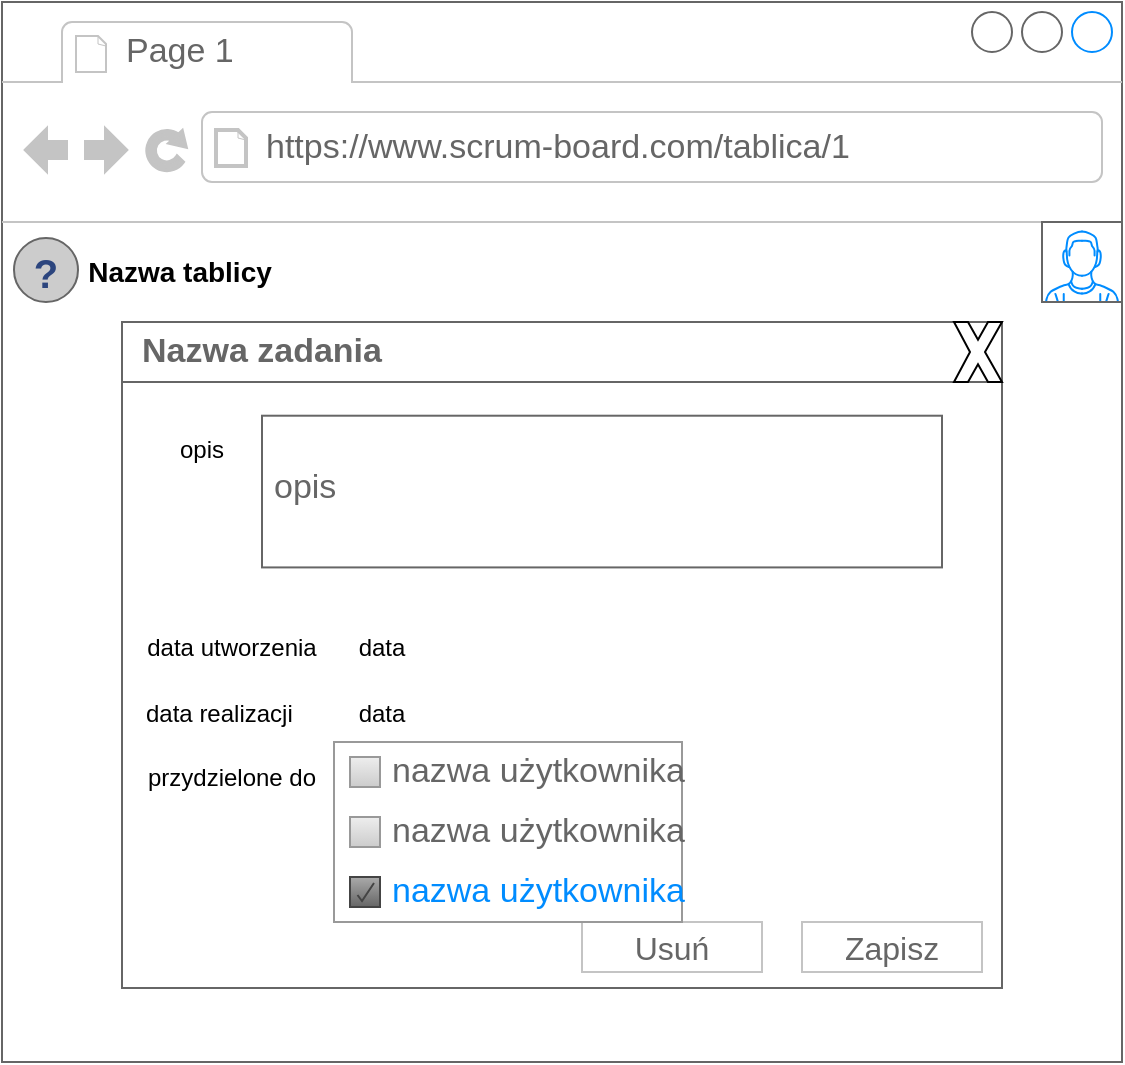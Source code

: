 <mxfile version="24.0.2" type="device" pages="2">
  <diagram name="Strona-1" id="AWiner5oOUAS1Hgjm13_">
    <mxGraphModel dx="1009" dy="550" grid="1" gridSize="10" guides="1" tooltips="1" connect="1" arrows="1" fold="1" page="1" pageScale="1" pageWidth="827" pageHeight="1169" math="0" shadow="0">
      <root>
        <mxCell id="0" />
        <mxCell id="1" parent="0" />
        <mxCell id="_uGei1udF8YWrSWECQ0q-1" value="" style="strokeWidth=1;shadow=0;dashed=0;align=center;html=1;shape=mxgraph.mockup.containers.browserWindow;rSize=0;strokeColor=#666666;strokeColor2=#008cff;strokeColor3=#c4c4c4;mainText=,;recursiveResize=0;" vertex="1" parent="1">
          <mxGeometry x="170" y="80" width="560" height="530" as="geometry" />
        </mxCell>
        <mxCell id="_uGei1udF8YWrSWECQ0q-2" value="Page 1" style="strokeWidth=1;shadow=0;dashed=0;align=center;html=1;shape=mxgraph.mockup.containers.anchor;fontSize=17;fontColor=#666666;align=left;whiteSpace=wrap;" vertex="1" parent="_uGei1udF8YWrSWECQ0q-1">
          <mxGeometry x="60" y="12" width="110" height="26" as="geometry" />
        </mxCell>
        <mxCell id="_uGei1udF8YWrSWECQ0q-3" value="https://www.scrum-board.com/tablica/1" style="strokeWidth=1;shadow=0;dashed=0;align=center;html=1;shape=mxgraph.mockup.containers.anchor;rSize=0;fontSize=17;fontColor=#666666;align=left;" vertex="1" parent="_uGei1udF8YWrSWECQ0q-1">
          <mxGeometry x="130" y="60" width="250" height="26" as="geometry" />
        </mxCell>
        <mxCell id="_uGei1udF8YWrSWECQ0q-4" value="" style="verticalLabelPosition=bottom;shadow=0;dashed=0;align=center;html=1;verticalAlign=top;strokeWidth=1;shape=mxgraph.mockup.containers.userMale;strokeColor=#666666;strokeColor2=#008cff;" vertex="1" parent="_uGei1udF8YWrSWECQ0q-1">
          <mxGeometry x="520" y="110" width="40" height="40" as="geometry" />
        </mxCell>
        <mxCell id="_uGei1udF8YWrSWECQ0q-5" value="" style="strokeWidth=1;shadow=0;dashed=0;align=center;html=1;shape=mxgraph.mockup.forms.anchor;align=right;spacingRight=2;fontColor=#666666;" vertex="1" parent="_uGei1udF8YWrSWECQ0q-1">
          <mxGeometry x="60" y="200" width="50" height="18" as="geometry" />
        </mxCell>
        <mxCell id="_uGei1udF8YWrSWECQ0q-6" value="" style="strokeWidth=1;shadow=0;dashed=0;align=center;html=1;shape=mxgraph.mockup.forms.anchor;align=right;spacingRight=2;fontColor=#666666;" vertex="1" parent="_uGei1udF8YWrSWECQ0q-1">
          <mxGeometry x="60" y="230" width="50" height="18" as="geometry" />
        </mxCell>
        <mxCell id="_uGei1udF8YWrSWECQ0q-7" value="" style="verticalLabelPosition=bottom;shadow=0;dashed=0;align=center;html=1;verticalAlign=top;strokeWidth=1;shape=mxgraph.mockup.misc.help_icon;" vertex="1" parent="_uGei1udF8YWrSWECQ0q-1">
          <mxGeometry x="6" y="118" width="32" height="32" as="geometry" />
        </mxCell>
        <mxCell id="_uGei1udF8YWrSWECQ0q-8" value="&lt;font style=&quot;font-size: 14px;&quot;&gt;&lt;b&gt;Nazwa tablicy&lt;/b&gt;&lt;/font&gt;" style="text;html=1;align=center;verticalAlign=middle;whiteSpace=wrap;rounded=0;" vertex="1" parent="_uGei1udF8YWrSWECQ0q-1">
          <mxGeometry x="38" y="120" width="102" height="30" as="geometry" />
        </mxCell>
        <mxCell id="_uGei1udF8YWrSWECQ0q-9" value="Nazwa sekcji" style="swimlane;whiteSpace=wrap;html=1;" vertex="1" parent="_uGei1udF8YWrSWECQ0q-1">
          <mxGeometry x="207.5" y="180" width="145" height="230" as="geometry">
            <mxRectangle x="215" y="200" width="110" height="30" as="alternateBounds" />
          </mxGeometry>
        </mxCell>
        <mxCell id="_uGei1udF8YWrSWECQ0q-23" value="" style="strokeColor=#999999;verticalLabelPosition=bottom;shadow=0;dashed=0;verticalAlign=top;strokeWidth=2;html=1;shape=mxgraph.mockup.misc.editIcon;" vertex="1" parent="_uGei1udF8YWrSWECQ0q-9">
          <mxGeometry x="115" width="30" height="22" as="geometry" />
        </mxCell>
        <mxCell id="_uGei1udF8YWrSWECQ0q-24" value="" style="endArrow=none;html=1;rounded=0;" edge="1" parent="_uGei1udF8YWrSWECQ0q-9">
          <mxGeometry width="50" height="50" relative="1" as="geometry">
            <mxPoint x="130" y="50" as="sourcePoint" />
            <mxPoint x="130" y="30" as="targetPoint" />
          </mxGeometry>
        </mxCell>
        <mxCell id="_uGei1udF8YWrSWECQ0q-25" value="" style="endArrow=none;html=1;rounded=0;" edge="1" parent="_uGei1udF8YWrSWECQ0q-9">
          <mxGeometry width="50" height="50" relative="1" as="geometry">
            <mxPoint x="140" y="40" as="sourcePoint" />
            <mxPoint x="120" y="40" as="targetPoint" />
          </mxGeometry>
        </mxCell>
        <mxCell id="GWQSPsQ6j5qwBg4k7zmW-1" value="nazwa zadania" style="rounded=0;whiteSpace=wrap;html=1;" vertex="1" parent="_uGei1udF8YWrSWECQ0q-9">
          <mxGeometry x="7.5" y="60" width="130" height="40" as="geometry" />
        </mxCell>
        <mxCell id="GWQSPsQ6j5qwBg4k7zmW-3" value="nazwa zadania" style="rounded=0;whiteSpace=wrap;html=1;" vertex="1" parent="_uGei1udF8YWrSWECQ0q-9">
          <mxGeometry x="7.5" y="111.25" width="130" height="40" as="geometry" />
        </mxCell>
        <mxCell id="GWQSPsQ6j5qwBg4k7zmW-4" value="nazwa zadania" style="rounded=0;whiteSpace=wrap;html=1;" vertex="1" parent="_uGei1udF8YWrSWECQ0q-9">
          <mxGeometry x="7.5" y="160.98" width="130" height="40" as="geometry" />
        </mxCell>
        <mxCell id="GWQSPsQ6j5qwBg4k7zmW-6" value="" style="verticalLabelPosition=bottom;aspect=fixed;html=1;shape=mxgraph.salesforce.social_studio;" vertex="1" parent="_uGei1udF8YWrSWECQ0q-9">
          <mxGeometry x="120" y="133.75" width="17.5" height="17.5" as="geometry" />
        </mxCell>
        <mxCell id="GWQSPsQ6j5qwBg4k7zmW-5" value="" style="verticalLabelPosition=bottom;aspect=fixed;html=1;shape=mxgraph.salesforce.employees;" vertex="1" parent="_uGei1udF8YWrSWECQ0q-9">
          <mxGeometry x="120" y="182.94" width="17.5" height="18.04" as="geometry" />
        </mxCell>
        <mxCell id="_uGei1udF8YWrSWECQ0q-39" value="" style="endArrow=none;html=1;rounded=0;" edge="1" parent="_uGei1udF8YWrSWECQ0q-1">
          <mxGeometry width="50" height="50" relative="1" as="geometry">
            <mxPoint x="380" y="305" as="sourcePoint" />
            <mxPoint x="380" y="285" as="targetPoint" />
          </mxGeometry>
        </mxCell>
        <mxCell id="_uGei1udF8YWrSWECQ0q-40" value="" style="endArrow=none;html=1;rounded=0;" edge="1" parent="_uGei1udF8YWrSWECQ0q-1">
          <mxGeometry width="50" height="50" relative="1" as="geometry">
            <mxPoint x="390" y="295" as="sourcePoint" />
            <mxPoint x="370" y="295" as="targetPoint" />
          </mxGeometry>
        </mxCell>
        <mxCell id="_uGei1udF8YWrSWECQ0q-41" value="&lt;font style=&quot;font-size: 9px;&quot;&gt;dodaj nową sekcję&lt;/font&gt;" style="text;html=1;align=center;verticalAlign=middle;whiteSpace=wrap;rounded=0;strokeWidth=1;" vertex="1" parent="_uGei1udF8YWrSWECQ0q-1">
          <mxGeometry x="353" y="310" width="57" height="30" as="geometry" />
        </mxCell>
        <mxCell id="lajyWbSuIKZ_8OnOo2ko-5" value="" style="strokeWidth=1;shadow=0;dashed=0;align=center;html=1;shape=mxgraph.mockup.containers.rrect;rSize=0;strokeColor=#666666;fontColor=#666666;fontSize=17;verticalAlign=top;whiteSpace=wrap;fillColor=#ffffff;spacingTop=32;" vertex="1" parent="_uGei1udF8YWrSWECQ0q-1">
          <mxGeometry x="60" y="160" width="440" height="333" as="geometry" />
        </mxCell>
        <mxCell id="lajyWbSuIKZ_8OnOo2ko-6" value="&lt;b&gt;Nazwa zadania&lt;/b&gt;" style="strokeWidth=1;shadow=0;dashed=0;align=center;html=1;shape=mxgraph.mockup.containers.rrect;rSize=0;fontSize=17;fontColor=#666666;strokeColor=#666666;align=left;spacingLeft=8;fillColor=none;resizeWidth=1;whiteSpace=wrap;" vertex="1" parent="lajyWbSuIKZ_8OnOo2ko-5">
          <mxGeometry width="440.0" height="30" relative="1" as="geometry" />
        </mxCell>
        <mxCell id="lajyWbSuIKZ_8OnOo2ko-8" value="Usuń" style="strokeWidth=1;shadow=0;dashed=0;align=center;html=1;shape=mxgraph.mockup.containers.rrect;rSize=0;fontSize=16;fontColor=#666666;strokeColor=#c4c4c4;whiteSpace=wrap;fillColor=none;" vertex="1" parent="lajyWbSuIKZ_8OnOo2ko-5">
          <mxGeometry x="0.25" y="1" width="90" height="25" relative="1" as="geometry">
            <mxPoint x="120" y="-33" as="offset" />
          </mxGeometry>
        </mxCell>
        <mxCell id="lajyWbSuIKZ_8OnOo2ko-9" value="Zapisz" style="strokeWidth=1;shadow=0;dashed=0;align=center;html=1;shape=mxgraph.mockup.containers.rrect;rSize=0;fontSize=16;fontColor=#666666;strokeColor=#c4c4c4;whiteSpace=wrap;fillColor=none;" vertex="1" parent="lajyWbSuIKZ_8OnOo2ko-5">
          <mxGeometry x="0.75" y="1" width="90" height="25" relative="1" as="geometry">
            <mxPoint x="10" y="-33" as="offset" />
          </mxGeometry>
        </mxCell>
        <mxCell id="_5Wb4d8HgDjUcqzzB-c5-3" value="" style="verticalLabelPosition=bottom;verticalAlign=top;html=1;shape=mxgraph.basic.x" vertex="1" parent="lajyWbSuIKZ_8OnOo2ko-5">
          <mxGeometry x="416" width="24" height="30" as="geometry" />
        </mxCell>
        <mxCell id="_5Wb4d8HgDjUcqzzB-c5-5" value="opis" style="text;html=1;align=center;verticalAlign=middle;whiteSpace=wrap;rounded=0;" vertex="1" parent="lajyWbSuIKZ_8OnOo2ko-5">
          <mxGeometry x="10" y="46.853" width="60" height="33.466" as="geometry" />
        </mxCell>
        <mxCell id="_5Wb4d8HgDjUcqzzB-c5-6" value="opis" style="strokeWidth=1;shadow=0;dashed=0;align=center;html=1;shape=mxgraph.mockup.text.textBox;fontColor=#666666;align=left;fontSize=17;spacingLeft=4;spacingTop=-3;whiteSpace=wrap;strokeColor=#666666;mainText=" vertex="1" parent="lajyWbSuIKZ_8OnOo2ko-5">
          <mxGeometry x="70" y="46.853" width="340" height="75.857" as="geometry" />
        </mxCell>
        <mxCell id="_5Wb4d8HgDjUcqzzB-c5-7" value="data utworzenia" style="text;html=1;align=center;verticalAlign=middle;whiteSpace=wrap;rounded=0;" vertex="1" parent="lajyWbSuIKZ_8OnOo2ko-5">
          <mxGeometry x="10" y="146.135" width="90" height="33.466" as="geometry" />
        </mxCell>
        <mxCell id="_5Wb4d8HgDjUcqzzB-c5-10" value="data" style="text;html=1;align=center;verticalAlign=middle;whiteSpace=wrap;rounded=0;" vertex="1" parent="lajyWbSuIKZ_8OnOo2ko-5">
          <mxGeometry x="100" y="146.135" width="60" height="33.466" as="geometry" />
        </mxCell>
        <mxCell id="_5Wb4d8HgDjUcqzzB-c5-11" value="data realizacji" style="text;html=1;align=left;verticalAlign=middle;whiteSpace=wrap;rounded=0;" vertex="1" parent="lajyWbSuIKZ_8OnOo2ko-5">
          <mxGeometry x="10" y="179.602" width="95" height="33.466" as="geometry" />
        </mxCell>
        <mxCell id="_5Wb4d8HgDjUcqzzB-c5-12" value="data" style="text;html=1;align=center;verticalAlign=middle;whiteSpace=wrap;rounded=0;" vertex="1" parent="lajyWbSuIKZ_8OnOo2ko-5">
          <mxGeometry x="100" y="179.602" width="60" height="33.466" as="geometry" />
        </mxCell>
        <mxCell id="_5Wb4d8HgDjUcqzzB-c5-13" value="przydzielone do" style="text;html=1;align=center;verticalAlign=middle;whiteSpace=wrap;rounded=0;" vertex="1" parent="lajyWbSuIKZ_8OnOo2ko-5">
          <mxGeometry x="10" y="213.07" width="90" height="30" as="geometry" />
        </mxCell>
        <mxCell id="_5Wb4d8HgDjUcqzzB-c5-14" value="" style="strokeWidth=1;shadow=0;dashed=0;align=center;html=1;shape=mxgraph.mockup.forms.rrect;rSize=0;strokeColor=#999999;fillColor=#ffffff;recursiveResize=0;" vertex="1" parent="lajyWbSuIKZ_8OnOo2ko-5">
          <mxGeometry x="106" y="210" width="174" height="90" as="geometry" />
        </mxCell>
        <mxCell id="_5Wb4d8HgDjUcqzzB-c5-15" value="nazwa użytkownika" style="strokeWidth=1;shadow=0;dashed=0;align=center;html=1;shape=mxgraph.mockup.forms.rrect;rSize=0;fillColor=#eeeeee;strokeColor=#999999;gradientColor=#cccccc;align=left;spacingLeft=4;fontSize=17;fontColor=#666666;labelPosition=right;" vertex="1" parent="_5Wb4d8HgDjUcqzzB-c5-14">
          <mxGeometry x="8" y="7.5" width="15" height="15" as="geometry" />
        </mxCell>
        <mxCell id="_5Wb4d8HgDjUcqzzB-c5-16" value="nazwa użytkownika" style="strokeWidth=1;shadow=0;dashed=0;align=center;html=1;shape=mxgraph.mockup.forms.rrect;rSize=0;fillColor=#eeeeee;strokeColor=#999999;gradientColor=#cccccc;align=left;spacingLeft=4;fontSize=17;fontColor=#666666;labelPosition=right;" vertex="1" parent="_5Wb4d8HgDjUcqzzB-c5-14">
          <mxGeometry x="8" y="37.5" width="15" height="15" as="geometry" />
        </mxCell>
        <mxCell id="_5Wb4d8HgDjUcqzzB-c5-17" value="nazwa użytkownika" style="strokeWidth=1;shadow=0;dashed=0;align=center;html=1;shape=mxgraph.mockup.forms.checkbox;rSize=0;resizable=0;fillColor=#aaaaaa;strokeColor=#444444;gradientColor=#666666;align=left;spacingLeft=4;fontSize=17;fontColor=#008cff;labelPosition=right;" vertex="1" parent="_5Wb4d8HgDjUcqzzB-c5-14">
          <mxGeometry x="8" y="67.5" width="15" height="15" as="geometry" />
        </mxCell>
      </root>
    </mxGraphModel>
  </diagram>
  <diagram id="fLcif_8BohK0dgldnZe7" name="Strona-2">
    <mxGraphModel dx="1009" dy="550" grid="1" gridSize="10" guides="1" tooltips="1" connect="1" arrows="1" fold="1" page="1" pageScale="1" pageWidth="827" pageHeight="1169" math="0" shadow="0">
      <root>
        <mxCell id="0" />
        <mxCell id="1" parent="0" />
        <mxCell id="6Ro5PVa6fDe5Ohe-M9_j-1" value="" style="strokeWidth=1;shadow=0;dashed=0;align=center;html=1;shape=mxgraph.mockup.containers.browserWindow;rSize=0;strokeColor=#666666;strokeColor2=#008cff;strokeColor3=#c4c4c4;mainText=,;recursiveResize=0;" vertex="1" parent="1">
          <mxGeometry x="134" y="30" width="560" height="485" as="geometry" />
        </mxCell>
        <mxCell id="6Ro5PVa6fDe5Ohe-M9_j-2" value="Page 1" style="strokeWidth=1;shadow=0;dashed=0;align=center;html=1;shape=mxgraph.mockup.containers.anchor;fontSize=17;fontColor=#666666;align=left;whiteSpace=wrap;" vertex="1" parent="6Ro5PVa6fDe5Ohe-M9_j-1">
          <mxGeometry x="60" y="12" width="110" height="26" as="geometry" />
        </mxCell>
        <mxCell id="6Ro5PVa6fDe5Ohe-M9_j-3" value="https://www.scrum-board.com/tablica/1" style="strokeWidth=1;shadow=0;dashed=0;align=center;html=1;shape=mxgraph.mockup.containers.anchor;rSize=0;fontSize=17;fontColor=#666666;align=left;" vertex="1" parent="6Ro5PVa6fDe5Ohe-M9_j-1">
          <mxGeometry x="130" y="60" width="250" height="26" as="geometry" />
        </mxCell>
        <mxCell id="6Ro5PVa6fDe5Ohe-M9_j-4" value="" style="verticalLabelPosition=bottom;shadow=0;dashed=0;align=center;html=1;verticalAlign=top;strokeWidth=1;shape=mxgraph.mockup.containers.userMale;strokeColor=#666666;strokeColor2=#008cff;" vertex="1" parent="6Ro5PVa6fDe5Ohe-M9_j-1">
          <mxGeometry x="520" y="110" width="40" height="40" as="geometry" />
        </mxCell>
        <mxCell id="6Ro5PVa6fDe5Ohe-M9_j-5" value="" style="strokeWidth=1;shadow=0;dashed=0;align=center;html=1;shape=mxgraph.mockup.forms.anchor;align=right;spacingRight=2;fontColor=#666666;" vertex="1" parent="6Ro5PVa6fDe5Ohe-M9_j-1">
          <mxGeometry x="60" y="200" width="50" height="18" as="geometry" />
        </mxCell>
        <mxCell id="6Ro5PVa6fDe5Ohe-M9_j-6" value="" style="strokeWidth=1;shadow=0;dashed=0;align=center;html=1;shape=mxgraph.mockup.forms.anchor;align=right;spacingRight=2;fontColor=#666666;" vertex="1" parent="6Ro5PVa6fDe5Ohe-M9_j-1">
          <mxGeometry x="60" y="230" width="50" height="18" as="geometry" />
        </mxCell>
        <mxCell id="6Ro5PVa6fDe5Ohe-M9_j-7" value="" style="verticalLabelPosition=bottom;shadow=0;dashed=0;align=center;html=1;verticalAlign=top;strokeWidth=1;shape=mxgraph.mockup.misc.help_icon;" vertex="1" parent="6Ro5PVa6fDe5Ohe-M9_j-1">
          <mxGeometry x="6" y="118" width="32" height="32" as="geometry" />
        </mxCell>
        <mxCell id="6Ro5PVa6fDe5Ohe-M9_j-8" value="&lt;font style=&quot;font-size: 14px;&quot;&gt;&lt;b&gt;Nazwa tablicy&lt;/b&gt;&lt;/font&gt;" style="text;html=1;align=center;verticalAlign=middle;whiteSpace=wrap;rounded=0;" vertex="1" parent="6Ro5PVa6fDe5Ohe-M9_j-1">
          <mxGeometry x="38" y="120" width="102" height="30" as="geometry" />
        </mxCell>
        <mxCell id="6Ro5PVa6fDe5Ohe-M9_j-12" value="" style="strokeWidth=1;shadow=0;dashed=0;align=center;html=1;shape=mxgraph.mockup.containers.rrect;rSize=0;strokeColor=#666666;fontColor=#666666;fontSize=17;verticalAlign=top;whiteSpace=wrap;fillColor=#ffffff;spacingTop=32;" vertex="1" parent="6Ro5PVa6fDe5Ohe-M9_j-1">
          <mxGeometry x="155" y="173" width="250" height="140" as="geometry" />
        </mxCell>
        <mxCell id="6Ro5PVa6fDe5Ohe-M9_j-13" value="Tworzenie sekcji" style="strokeWidth=1;shadow=0;dashed=0;align=center;html=1;shape=mxgraph.mockup.containers.rrect;rSize=0;fontSize=17;fontColor=#666666;strokeColor=#666666;align=left;spacingLeft=8;fillColor=none;resizeWidth=1;whiteSpace=wrap;" vertex="1" parent="6Ro5PVa6fDe5Ohe-M9_j-12">
          <mxGeometry width="250" height="30" relative="1" as="geometry" />
        </mxCell>
        <mxCell id="6Ro5PVa6fDe5Ohe-M9_j-16" value="utwórz" style="strokeWidth=1;shadow=0;dashed=0;align=center;html=1;shape=mxgraph.mockup.containers.rrect;rSize=0;fontSize=16;fontColor=#666666;strokeColor=#c4c4c4;whiteSpace=wrap;fillColor=none;" vertex="1" parent="6Ro5PVa6fDe5Ohe-M9_j-12">
          <mxGeometry x="0.75" y="1" width="90" height="25" relative="1" as="geometry">
            <mxPoint x="-45" y="-33" as="offset" />
          </mxGeometry>
        </mxCell>
        <mxCell id="6Ro5PVa6fDe5Ohe-M9_j-17" value="Nazwa" style="text;html=1;align=center;verticalAlign=middle;whiteSpace=wrap;rounded=0;" vertex="1" parent="6Ro5PVa6fDe5Ohe-M9_j-12">
          <mxGeometry x="5" y="55" width="60" height="30" as="geometry" />
        </mxCell>
        <mxCell id="6Ro5PVa6fDe5Ohe-M9_j-18" value="przykładowa nazwa" style="strokeWidth=1;shadow=0;dashed=0;align=center;html=1;shape=mxgraph.mockup.forms.pwField;strokeColor=#999999;mainText=;align=left;fontColor=#666666;fontSize=17;spacingLeft=3;" vertex="1" parent="6Ro5PVa6fDe5Ohe-M9_j-12">
          <mxGeometry x="65" y="55" width="175" height="30" as="geometry" />
        </mxCell>
        <mxCell id="6Ro5PVa6fDe5Ohe-M9_j-20" value="" style="verticalLabelPosition=bottom;verticalAlign=top;html=1;shape=mxgraph.basic.x" vertex="1" parent="6Ro5PVa6fDe5Ohe-M9_j-12">
          <mxGeometry x="226" width="24" height="20" as="geometry" />
        </mxCell>
        <mxCell id="VHgBOdcvr8KjCzx9gJPn-1" value="" style="strokeWidth=1;shadow=0;dashed=0;align=center;html=1;shape=mxgraph.mockup.containers.browserWindow;rSize=0;strokeColor=#666666;strokeColor2=#008cff;strokeColor3=#c4c4c4;mainText=,;recursiveResize=0;" vertex="1" parent="1">
          <mxGeometry x="134" y="540" width="560" height="485" as="geometry" />
        </mxCell>
        <mxCell id="VHgBOdcvr8KjCzx9gJPn-2" value="Page 1" style="strokeWidth=1;shadow=0;dashed=0;align=center;html=1;shape=mxgraph.mockup.containers.anchor;fontSize=17;fontColor=#666666;align=left;whiteSpace=wrap;" vertex="1" parent="VHgBOdcvr8KjCzx9gJPn-1">
          <mxGeometry x="60" y="12" width="110" height="26" as="geometry" />
        </mxCell>
        <mxCell id="VHgBOdcvr8KjCzx9gJPn-3" value="https://www.scrum-board.com/tablica/1" style="strokeWidth=1;shadow=0;dashed=0;align=center;html=1;shape=mxgraph.mockup.containers.anchor;rSize=0;fontSize=17;fontColor=#666666;align=left;" vertex="1" parent="VHgBOdcvr8KjCzx9gJPn-1">
          <mxGeometry x="130" y="60" width="250" height="26" as="geometry" />
        </mxCell>
        <mxCell id="VHgBOdcvr8KjCzx9gJPn-4" value="" style="verticalLabelPosition=bottom;shadow=0;dashed=0;align=center;html=1;verticalAlign=top;strokeWidth=1;shape=mxgraph.mockup.containers.userMale;strokeColor=#666666;strokeColor2=#008cff;" vertex="1" parent="VHgBOdcvr8KjCzx9gJPn-1">
          <mxGeometry x="520" y="110" width="40" height="40" as="geometry" />
        </mxCell>
        <mxCell id="VHgBOdcvr8KjCzx9gJPn-5" value="" style="strokeWidth=1;shadow=0;dashed=0;align=center;html=1;shape=mxgraph.mockup.forms.anchor;align=right;spacingRight=2;fontColor=#666666;" vertex="1" parent="VHgBOdcvr8KjCzx9gJPn-1">
          <mxGeometry x="60" y="200" width="50" height="18" as="geometry" />
        </mxCell>
        <mxCell id="VHgBOdcvr8KjCzx9gJPn-6" value="" style="strokeWidth=1;shadow=0;dashed=0;align=center;html=1;shape=mxgraph.mockup.forms.anchor;align=right;spacingRight=2;fontColor=#666666;" vertex="1" parent="VHgBOdcvr8KjCzx9gJPn-1">
          <mxGeometry x="60" y="230" width="50" height="18" as="geometry" />
        </mxCell>
        <mxCell id="VHgBOdcvr8KjCzx9gJPn-7" value="" style="verticalLabelPosition=bottom;shadow=0;dashed=0;align=center;html=1;verticalAlign=top;strokeWidth=1;shape=mxgraph.mockup.misc.help_icon;" vertex="1" parent="VHgBOdcvr8KjCzx9gJPn-1">
          <mxGeometry x="6" y="118" width="32" height="32" as="geometry" />
        </mxCell>
        <mxCell id="VHgBOdcvr8KjCzx9gJPn-8" value="&lt;font style=&quot;font-size: 14px;&quot;&gt;&lt;b&gt;Nazwa tablicy&lt;/b&gt;&lt;/font&gt;" style="text;html=1;align=center;verticalAlign=middle;whiteSpace=wrap;rounded=0;" vertex="1" parent="VHgBOdcvr8KjCzx9gJPn-1">
          <mxGeometry x="38" y="120" width="102" height="30" as="geometry" />
        </mxCell>
        <mxCell id="VHgBOdcvr8KjCzx9gJPn-9" value="Nazwa sekcji" style="swimlane;whiteSpace=wrap;html=1;" vertex="1" parent="VHgBOdcvr8KjCzx9gJPn-1">
          <mxGeometry x="215" y="200" width="130" height="200" as="geometry" />
        </mxCell>
        <mxCell id="12Rim2TNoNShVMnvjZ4n-1" value="" style="strokeWidth=1;shadow=0;dashed=0;align=center;html=1;shape=mxgraph.mockup.containers.browserWindow;rSize=0;strokeColor=#666666;strokeColor2=#008cff;strokeColor3=#c4c4c4;mainText=,;recursiveResize=0;" vertex="1" parent="1">
          <mxGeometry x="134" y="1050" width="560" height="485" as="geometry" />
        </mxCell>
        <mxCell id="12Rim2TNoNShVMnvjZ4n-2" value="Page 1" style="strokeWidth=1;shadow=0;dashed=0;align=center;html=1;shape=mxgraph.mockup.containers.anchor;fontSize=17;fontColor=#666666;align=left;whiteSpace=wrap;" vertex="1" parent="12Rim2TNoNShVMnvjZ4n-1">
          <mxGeometry x="60" y="12" width="110" height="26" as="geometry" />
        </mxCell>
        <mxCell id="12Rim2TNoNShVMnvjZ4n-3" value="https://www.scrum-board.com/tablica/1" style="strokeWidth=1;shadow=0;dashed=0;align=center;html=1;shape=mxgraph.mockup.containers.anchor;rSize=0;fontSize=17;fontColor=#666666;align=left;" vertex="1" parent="12Rim2TNoNShVMnvjZ4n-1">
          <mxGeometry x="130" y="60" width="250" height="26" as="geometry" />
        </mxCell>
        <mxCell id="12Rim2TNoNShVMnvjZ4n-4" value="" style="verticalLabelPosition=bottom;shadow=0;dashed=0;align=center;html=1;verticalAlign=top;strokeWidth=1;shape=mxgraph.mockup.containers.userMale;strokeColor=#666666;strokeColor2=#008cff;" vertex="1" parent="12Rim2TNoNShVMnvjZ4n-1">
          <mxGeometry x="520" y="110" width="40" height="40" as="geometry" />
        </mxCell>
        <mxCell id="12Rim2TNoNShVMnvjZ4n-5" value="" style="strokeWidth=1;shadow=0;dashed=0;align=center;html=1;shape=mxgraph.mockup.forms.anchor;align=right;spacingRight=2;fontColor=#666666;" vertex="1" parent="12Rim2TNoNShVMnvjZ4n-1">
          <mxGeometry x="60" y="200" width="50" height="18" as="geometry" />
        </mxCell>
        <mxCell id="12Rim2TNoNShVMnvjZ4n-6" value="" style="strokeWidth=1;shadow=0;dashed=0;align=center;html=1;shape=mxgraph.mockup.forms.anchor;align=right;spacingRight=2;fontColor=#666666;" vertex="1" parent="12Rim2TNoNShVMnvjZ4n-1">
          <mxGeometry x="60" y="230" width="50" height="18" as="geometry" />
        </mxCell>
        <mxCell id="12Rim2TNoNShVMnvjZ4n-7" value="" style="verticalLabelPosition=bottom;shadow=0;dashed=0;align=center;html=1;verticalAlign=top;strokeWidth=1;shape=mxgraph.mockup.misc.help_icon;" vertex="1" parent="12Rim2TNoNShVMnvjZ4n-1">
          <mxGeometry x="6" y="118" width="32" height="32" as="geometry" />
        </mxCell>
        <mxCell id="12Rim2TNoNShVMnvjZ4n-8" value="&lt;font style=&quot;font-size: 14px;&quot;&gt;&lt;b&gt;Nazwa tablicy&lt;/b&gt;&lt;/font&gt;" style="text;html=1;align=center;verticalAlign=middle;whiteSpace=wrap;rounded=0;" vertex="1" parent="12Rim2TNoNShVMnvjZ4n-1">
          <mxGeometry x="38" y="120" width="102" height="30" as="geometry" />
        </mxCell>
        <mxCell id="12Rim2TNoNShVMnvjZ4n-9" value="Nazwa sekcji" style="swimlane;whiteSpace=wrap;html=1;" vertex="1" parent="12Rim2TNoNShVMnvjZ4n-1">
          <mxGeometry x="207.5" y="180" width="145" height="230" as="geometry">
            <mxRectangle x="215" y="200" width="110" height="30" as="alternateBounds" />
          </mxGeometry>
        </mxCell>
        <mxCell id="12Rim2TNoNShVMnvjZ4n-10" value="" style="strokeColor=#999999;verticalLabelPosition=bottom;shadow=0;dashed=0;verticalAlign=top;strokeWidth=2;html=1;shape=mxgraph.mockup.misc.editIcon;" vertex="1" parent="12Rim2TNoNShVMnvjZ4n-9">
          <mxGeometry x="115" width="30" height="22" as="geometry" />
        </mxCell>
        <mxCell id="12Rim2TNoNShVMnvjZ4n-11" value="" style="endArrow=none;html=1;rounded=0;" edge="1" parent="12Rim2TNoNShVMnvjZ4n-9">
          <mxGeometry width="50" height="50" relative="1" as="geometry">
            <mxPoint x="130" y="50" as="sourcePoint" />
            <mxPoint x="130" y="30" as="targetPoint" />
          </mxGeometry>
        </mxCell>
        <mxCell id="12Rim2TNoNShVMnvjZ4n-12" value="" style="endArrow=none;html=1;rounded=0;" edge="1" parent="12Rim2TNoNShVMnvjZ4n-9">
          <mxGeometry width="50" height="50" relative="1" as="geometry">
            <mxPoint x="140" y="40" as="sourcePoint" />
            <mxPoint x="120" y="40" as="targetPoint" />
          </mxGeometry>
        </mxCell>
        <mxCell id="12Rim2TNoNShVMnvjZ4n-13" value="" style="endArrow=none;html=1;rounded=0;" edge="1" parent="12Rim2TNoNShVMnvjZ4n-1">
          <mxGeometry width="50" height="50" relative="1" as="geometry">
            <mxPoint x="380" y="305" as="sourcePoint" />
            <mxPoint x="380" y="285" as="targetPoint" />
          </mxGeometry>
        </mxCell>
        <mxCell id="12Rim2TNoNShVMnvjZ4n-14" value="" style="endArrow=none;html=1;rounded=0;" edge="1" parent="12Rim2TNoNShVMnvjZ4n-1">
          <mxGeometry width="50" height="50" relative="1" as="geometry">
            <mxPoint x="390" y="295" as="sourcePoint" />
            <mxPoint x="370" y="295" as="targetPoint" />
          </mxGeometry>
        </mxCell>
        <mxCell id="12Rim2TNoNShVMnvjZ4n-15" value="&lt;font style=&quot;font-size: 9px;&quot;&gt;dodaj nową sekcję&lt;/font&gt;" style="text;html=1;align=center;verticalAlign=middle;whiteSpace=wrap;rounded=0;strokeWidth=1;" vertex="1" parent="12Rim2TNoNShVMnvjZ4n-1">
          <mxGeometry x="353" y="310" width="57" height="30" as="geometry" />
        </mxCell>
        <mxCell id="0KPcROpQQyLLNyKI4xY6-1" value="" style="strokeWidth=1;shadow=0;dashed=0;align=center;html=1;shape=mxgraph.mockup.containers.browserWindow;rSize=0;strokeColor=#666666;strokeColor2=#008cff;strokeColor3=#c4c4c4;mainText=,;recursiveResize=0;" vertex="1" parent="1">
          <mxGeometry x="134" y="1560" width="560" height="530" as="geometry" />
        </mxCell>
        <mxCell id="0KPcROpQQyLLNyKI4xY6-2" value="Page 1" style="strokeWidth=1;shadow=0;dashed=0;align=center;html=1;shape=mxgraph.mockup.containers.anchor;fontSize=17;fontColor=#666666;align=left;whiteSpace=wrap;" vertex="1" parent="0KPcROpQQyLLNyKI4xY6-1">
          <mxGeometry x="60" y="12" width="110" height="26" as="geometry" />
        </mxCell>
        <mxCell id="0KPcROpQQyLLNyKI4xY6-3" value="https://www.scrum-board.com/tablica/1" style="strokeWidth=1;shadow=0;dashed=0;align=center;html=1;shape=mxgraph.mockup.containers.anchor;rSize=0;fontSize=17;fontColor=#666666;align=left;" vertex="1" parent="0KPcROpQQyLLNyKI4xY6-1">
          <mxGeometry x="130" y="60" width="250" height="26" as="geometry" />
        </mxCell>
        <mxCell id="0KPcROpQQyLLNyKI4xY6-4" value="" style="verticalLabelPosition=bottom;shadow=0;dashed=0;align=center;html=1;verticalAlign=top;strokeWidth=1;shape=mxgraph.mockup.containers.userMale;strokeColor=#666666;strokeColor2=#008cff;" vertex="1" parent="0KPcROpQQyLLNyKI4xY6-1">
          <mxGeometry x="520" y="110" width="40" height="40" as="geometry" />
        </mxCell>
        <mxCell id="0KPcROpQQyLLNyKI4xY6-5" value="" style="strokeWidth=1;shadow=0;dashed=0;align=center;html=1;shape=mxgraph.mockup.forms.anchor;align=right;spacingRight=2;fontColor=#666666;" vertex="1" parent="0KPcROpQQyLLNyKI4xY6-1">
          <mxGeometry x="60" y="200" width="50" height="18" as="geometry" />
        </mxCell>
        <mxCell id="0KPcROpQQyLLNyKI4xY6-6" value="" style="strokeWidth=1;shadow=0;dashed=0;align=center;html=1;shape=mxgraph.mockup.forms.anchor;align=right;spacingRight=2;fontColor=#666666;" vertex="1" parent="0KPcROpQQyLLNyKI4xY6-1">
          <mxGeometry x="60" y="230" width="50" height="18" as="geometry" />
        </mxCell>
        <mxCell id="0KPcROpQQyLLNyKI4xY6-7" value="" style="verticalLabelPosition=bottom;shadow=0;dashed=0;align=center;html=1;verticalAlign=top;strokeWidth=1;shape=mxgraph.mockup.misc.help_icon;" vertex="1" parent="0KPcROpQQyLLNyKI4xY6-1">
          <mxGeometry x="6" y="118" width="32" height="32" as="geometry" />
        </mxCell>
        <mxCell id="0KPcROpQQyLLNyKI4xY6-8" value="&lt;font style=&quot;font-size: 14px;&quot;&gt;&lt;b&gt;Nazwa tablicy&lt;/b&gt;&lt;/font&gt;" style="text;html=1;align=center;verticalAlign=middle;whiteSpace=wrap;rounded=0;" vertex="1" parent="0KPcROpQQyLLNyKI4xY6-1">
          <mxGeometry x="38" y="120" width="102" height="30" as="geometry" />
        </mxCell>
        <mxCell id="0KPcROpQQyLLNyKI4xY6-9" value="Nazwa sekcji" style="swimlane;whiteSpace=wrap;html=1;" vertex="1" parent="0KPcROpQQyLLNyKI4xY6-1">
          <mxGeometry x="207.5" y="180" width="145" height="230" as="geometry">
            <mxRectangle x="215" y="200" width="110" height="30" as="alternateBounds" />
          </mxGeometry>
        </mxCell>
        <mxCell id="0KPcROpQQyLLNyKI4xY6-10" value="" style="strokeColor=#999999;verticalLabelPosition=bottom;shadow=0;dashed=0;verticalAlign=top;strokeWidth=2;html=1;shape=mxgraph.mockup.misc.editIcon;" vertex="1" parent="0KPcROpQQyLLNyKI4xY6-9">
          <mxGeometry x="115" width="30" height="22" as="geometry" />
        </mxCell>
        <mxCell id="0KPcROpQQyLLNyKI4xY6-11" value="" style="endArrow=none;html=1;rounded=0;" edge="1" parent="0KPcROpQQyLLNyKI4xY6-9">
          <mxGeometry width="50" height="50" relative="1" as="geometry">
            <mxPoint x="130" y="50" as="sourcePoint" />
            <mxPoint x="130" y="30" as="targetPoint" />
          </mxGeometry>
        </mxCell>
        <mxCell id="0KPcROpQQyLLNyKI4xY6-12" value="" style="endArrow=none;html=1;rounded=0;" edge="1" parent="0KPcROpQQyLLNyKI4xY6-9">
          <mxGeometry width="50" height="50" relative="1" as="geometry">
            <mxPoint x="140" y="40" as="sourcePoint" />
            <mxPoint x="120" y="40" as="targetPoint" />
          </mxGeometry>
        </mxCell>
        <mxCell id="0KPcROpQQyLLNyKI4xY6-13" value="" style="endArrow=none;html=1;rounded=0;" edge="1" parent="0KPcROpQQyLLNyKI4xY6-1">
          <mxGeometry width="50" height="50" relative="1" as="geometry">
            <mxPoint x="380" y="305" as="sourcePoint" />
            <mxPoint x="380" y="285" as="targetPoint" />
          </mxGeometry>
        </mxCell>
        <mxCell id="0KPcROpQQyLLNyKI4xY6-14" value="" style="endArrow=none;html=1;rounded=0;" edge="1" parent="0KPcROpQQyLLNyKI4xY6-1">
          <mxGeometry width="50" height="50" relative="1" as="geometry">
            <mxPoint x="390" y="295" as="sourcePoint" />
            <mxPoint x="370" y="295" as="targetPoint" />
          </mxGeometry>
        </mxCell>
        <mxCell id="0KPcROpQQyLLNyKI4xY6-15" value="&lt;font style=&quot;font-size: 9px;&quot;&gt;dodaj nową sekcję&lt;/font&gt;" style="text;html=1;align=center;verticalAlign=middle;whiteSpace=wrap;rounded=0;strokeWidth=1;" vertex="1" parent="0KPcROpQQyLLNyKI4xY6-1">
          <mxGeometry x="353" y="310" width="57" height="30" as="geometry" />
        </mxCell>
        <mxCell id="0KPcROpQQyLLNyKI4xY6-16" value="" style="strokeWidth=1;shadow=0;dashed=0;align=center;html=1;shape=mxgraph.mockup.containers.rrect;rSize=0;strokeColor=#666666;fontColor=#666666;fontSize=17;verticalAlign=top;whiteSpace=wrap;fillColor=#ffffff;spacingTop=32;" vertex="1" parent="0KPcROpQQyLLNyKI4xY6-1">
          <mxGeometry x="80" y="160" width="430" height="320" as="geometry" />
        </mxCell>
        <mxCell id="0KPcROpQQyLLNyKI4xY6-17" value="Tworzenie zadania" style="strokeWidth=1;shadow=0;dashed=0;align=center;html=1;shape=mxgraph.mockup.containers.rrect;rSize=0;fontSize=17;fontColor=#666666;strokeColor=#666666;align=left;spacingLeft=8;fillColor=none;resizeWidth=1;whiteSpace=wrap;" vertex="1" parent="0KPcROpQQyLLNyKI4xY6-16">
          <mxGeometry width="430" height="30" relative="1" as="geometry" />
        </mxCell>
        <mxCell id="0KPcROpQQyLLNyKI4xY6-18" value="utwórz" style="strokeWidth=1;shadow=0;dashed=0;align=center;html=1;shape=mxgraph.mockup.containers.rrect;rSize=0;fontSize=16;fontColor=#666666;strokeColor=#c4c4c4;whiteSpace=wrap;fillColor=none;" vertex="1" parent="0KPcROpQQyLLNyKI4xY6-16">
          <mxGeometry x="0.75" y="1" width="90" height="25" relative="1" as="geometry">
            <mxPoint x="8" y="-33" as="offset" />
          </mxGeometry>
        </mxCell>
        <mxCell id="0KPcROpQQyLLNyKI4xY6-19" value="" style="verticalLabelPosition=bottom;verticalAlign=top;html=1;shape=mxgraph.basic.x" vertex="1" parent="0KPcROpQQyLLNyKI4xY6-16">
          <mxGeometry x="406" width="24" height="30" as="geometry" />
        </mxCell>
        <mxCell id="0KPcROpQQyLLNyKI4xY6-20" value="nazwa zadania" style="strokeWidth=1;shadow=0;dashed=0;align=center;html=1;shape=mxgraph.mockup.text.textBox;fontColor=#666666;align=left;fontSize=17;spacingLeft=4;spacingTop=-3;whiteSpace=wrap;strokeColor=#666666;mainText=" vertex="1" parent="0KPcROpQQyLLNyKI4xY6-16">
          <mxGeometry x="93" y="74.8" width="317" height="32.8" as="geometry" />
        </mxCell>
        <mxCell id="0KPcROpQQyLLNyKI4xY6-21" value="Nazwa" style="text;html=1;align=center;verticalAlign=middle;whiteSpace=wrap;rounded=0;" vertex="1" parent="0KPcROpQQyLLNyKI4xY6-16">
          <mxGeometry x="30" y="67.2" width="60" height="48.0" as="geometry" />
        </mxCell>
        <mxCell id="0KPcROpQQyLLNyKI4xY6-22" value="Opis" style="text;html=1;align=center;verticalAlign=middle;whiteSpace=wrap;rounded=0;" vertex="1" parent="0KPcROpQQyLLNyKI4xY6-16">
          <mxGeometry x="33" y="128.0" width="60" height="48.0" as="geometry" />
        </mxCell>
        <mxCell id="0KPcROpQQyLLNyKI4xY6-23" value="opis" style="strokeWidth=1;shadow=0;dashed=0;align=center;html=1;shape=mxgraph.mockup.text.textBox;fontColor=#666666;align=left;fontSize=17;spacingLeft=4;spacingTop=-3;whiteSpace=wrap;strokeColor=#666666;mainText=" vertex="1" parent="0KPcROpQQyLLNyKI4xY6-16">
          <mxGeometry x="93" y="128.0" width="317" height="80.0" as="geometry" />
        </mxCell>
        <mxCell id="0KPcROpQQyLLNyKI4xY6-24" value="" style="strokeWidth=1;shadow=0;dashed=0;align=center;html=1;shape=mxgraph.mockup.forms.rrect;rSize=5;strokeColor=#999999;fillColor=#ffffff;" vertex="1" parent="0KPcROpQQyLLNyKI4xY6-16">
          <mxGeometry x="93" y="218.18" width="217" height="77.21" as="geometry" />
        </mxCell>
        <mxCell id="0KPcROpQQyLLNyKI4xY6-25" value="October 2014" style="strokeWidth=1;shadow=0;dashed=0;align=center;html=1;shape=mxgraph.mockup.forms.anchor;fontColor=#999999;" vertex="1" parent="0KPcROpQQyLLNyKI4xY6-24">
          <mxGeometry x="40.688" y="3.53" width="135.625" height="8.824" as="geometry" />
        </mxCell>
        <mxCell id="0KPcROpQQyLLNyKI4xY6-26" value="&lt;" style="strokeWidth=1;shadow=0;dashed=0;align=center;html=1;shape=mxgraph.mockup.forms.rrect;rSize=4;strokeColor=#999999;fontColor=#008cff;fontSize=19;fontStyle=1;" vertex="1" parent="0KPcROpQQyLLNyKI4xY6-24">
          <mxGeometry x="10.85" y="3.53" width="33.906" height="8.824" as="geometry" />
        </mxCell>
        <mxCell id="0KPcROpQQyLLNyKI4xY6-27" value="&gt;" style="strokeWidth=1;shadow=0;dashed=0;align=center;html=1;shape=mxgraph.mockup.forms.rrect;rSize=4;strokeColor=#999999;fontColor=#008cff;fontSize=19;fontStyle=1;" vertex="1" parent="0KPcROpQQyLLNyKI4xY6-24">
          <mxGeometry x="172.244" y="3.53" width="33.906" height="8.824" as="geometry" />
        </mxCell>
        <mxCell id="0KPcROpQQyLLNyKI4xY6-28" value="Mo" style="strokeWidth=1;shadow=0;dashed=0;align=center;html=1;shape=mxgraph.mockup.forms.anchor;fontColor=#999999;" vertex="1" parent="0KPcROpQQyLLNyKI4xY6-24">
          <mxGeometry x="13.563" y="12.354" width="27.125" height="8.824" as="geometry" />
        </mxCell>
        <mxCell id="0KPcROpQQyLLNyKI4xY6-29" value="Tu" style="strokeWidth=1;shadow=0;dashed=0;align=center;html=1;shape=mxgraph.mockup.forms.anchor;fontColor=#999999;" vertex="1" parent="0KPcROpQQyLLNyKI4xY6-24">
          <mxGeometry x="40.688" y="12.354" width="27.125" height="8.824" as="geometry" />
        </mxCell>
        <mxCell id="0KPcROpQQyLLNyKI4xY6-30" value="We" style="strokeWidth=1;shadow=0;dashed=0;align=center;html=1;shape=mxgraph.mockup.forms.anchor;fontColor=#999999;" vertex="1" parent="0KPcROpQQyLLNyKI4xY6-24">
          <mxGeometry x="67.812" y="12.354" width="27.125" height="8.824" as="geometry" />
        </mxCell>
        <mxCell id="0KPcROpQQyLLNyKI4xY6-31" value="Th" style="strokeWidth=1;shadow=0;dashed=0;align=center;html=1;shape=mxgraph.mockup.forms.anchor;fontColor=#999999;" vertex="1" parent="0KPcROpQQyLLNyKI4xY6-24">
          <mxGeometry x="94.938" y="12.354" width="27.125" height="8.824" as="geometry" />
        </mxCell>
        <mxCell id="0KPcROpQQyLLNyKI4xY6-32" value="Fr" style="strokeWidth=1;shadow=0;dashed=0;align=center;html=1;shape=mxgraph.mockup.forms.anchor;fontColor=#999999;" vertex="1" parent="0KPcROpQQyLLNyKI4xY6-24">
          <mxGeometry x="122.063" y="12.354" width="27.125" height="8.824" as="geometry" />
        </mxCell>
        <mxCell id="0KPcROpQQyLLNyKI4xY6-33" value="Sa" style="strokeWidth=1;shadow=0;dashed=0;align=center;html=1;shape=mxgraph.mockup.forms.anchor;fontColor=#999999;" vertex="1" parent="0KPcROpQQyLLNyKI4xY6-24">
          <mxGeometry x="149.188" y="12.354" width="27.125" height="8.824" as="geometry" />
        </mxCell>
        <mxCell id="0KPcROpQQyLLNyKI4xY6-34" value="Su" style="strokeWidth=1;shadow=0;dashed=0;align=center;html=1;shape=mxgraph.mockup.forms.anchor;fontColor=#999999;" vertex="1" parent="0KPcROpQQyLLNyKI4xY6-24">
          <mxGeometry x="176.313" y="12.354" width="27.125" height="8.824" as="geometry" />
        </mxCell>
        <mxCell id="0KPcROpQQyLLNyKI4xY6-35" value="1" style="strokeWidth=1;shadow=0;dashed=0;align=center;html=1;shape=mxgraph.mockup.forms.rrect;rSize=0;strokeColor=#999999;fontColor=#999999;" vertex="1" parent="0KPcROpQQyLLNyKI4xY6-24">
          <mxGeometry x="13.563" y="21.178" width="27.125" height="8.824" as="geometry" />
        </mxCell>
        <mxCell id="0KPcROpQQyLLNyKI4xY6-36" value="2" style="strokeWidth=1;shadow=0;dashed=0;align=center;html=1;shape=mxgraph.mockup.forms.rrect;rSize=0;strokeColor=#999999;fontColor=#999999;" vertex="1" parent="0KPcROpQQyLLNyKI4xY6-24">
          <mxGeometry x="40.688" y="21.178" width="27.125" height="8.824" as="geometry" />
        </mxCell>
        <mxCell id="0KPcROpQQyLLNyKI4xY6-37" value="3" style="strokeWidth=1;shadow=0;dashed=0;align=center;html=1;shape=mxgraph.mockup.forms.rrect;rSize=0;strokeColor=#999999;fontColor=#999999;" vertex="1" parent="0KPcROpQQyLLNyKI4xY6-24">
          <mxGeometry x="67.812" y="21.178" width="27.125" height="8.824" as="geometry" />
        </mxCell>
        <mxCell id="0KPcROpQQyLLNyKI4xY6-38" value="4" style="strokeWidth=1;shadow=0;dashed=0;align=center;html=1;shape=mxgraph.mockup.forms.rrect;rSize=0;strokeColor=#999999;fontColor=#999999;" vertex="1" parent="0KPcROpQQyLLNyKI4xY6-24">
          <mxGeometry x="94.938" y="21.178" width="27.125" height="8.824" as="geometry" />
        </mxCell>
        <mxCell id="0KPcROpQQyLLNyKI4xY6-39" value="5" style="strokeWidth=1;shadow=0;dashed=0;align=center;html=1;shape=mxgraph.mockup.forms.rrect;rSize=0;strokeColor=#999999;fontColor=#999999;" vertex="1" parent="0KPcROpQQyLLNyKI4xY6-24">
          <mxGeometry x="122.063" y="21.178" width="27.125" height="8.824" as="geometry" />
        </mxCell>
        <mxCell id="0KPcROpQQyLLNyKI4xY6-40" value="6" style="strokeWidth=1;shadow=0;dashed=0;align=center;html=1;shape=mxgraph.mockup.forms.rrect;rSize=0;strokeColor=#999999;fontColor=#999999;" vertex="1" parent="0KPcROpQQyLLNyKI4xY6-24">
          <mxGeometry x="149.188" y="21.178" width="27.125" height="8.824" as="geometry" />
        </mxCell>
        <mxCell id="0KPcROpQQyLLNyKI4xY6-41" value="7" style="strokeWidth=1;shadow=0;dashed=0;align=center;html=1;shape=mxgraph.mockup.forms.rrect;rSize=0;strokeColor=#999999;fontColor=#999999;" vertex="1" parent="0KPcROpQQyLLNyKI4xY6-24">
          <mxGeometry x="176.313" y="21.178" width="27.125" height="8.824" as="geometry" />
        </mxCell>
        <mxCell id="0KPcROpQQyLLNyKI4xY6-42" value="8" style="strokeWidth=1;shadow=0;dashed=0;align=center;html=1;shape=mxgraph.mockup.forms.rrect;rSize=0;strokeColor=#999999;fontColor=#999999;" vertex="1" parent="0KPcROpQQyLLNyKI4xY6-24">
          <mxGeometry x="13.563" y="30.002" width="27.125" height="8.824" as="geometry" />
        </mxCell>
        <mxCell id="0KPcROpQQyLLNyKI4xY6-43" value="9" style="strokeWidth=1;shadow=0;dashed=0;align=center;html=1;shape=mxgraph.mockup.forms.rrect;rSize=0;strokeColor=#999999;fontColor=#999999;" vertex="1" parent="0KPcROpQQyLLNyKI4xY6-24">
          <mxGeometry x="40.688" y="30.002" width="27.125" height="8.824" as="geometry" />
        </mxCell>
        <mxCell id="0KPcROpQQyLLNyKI4xY6-44" value="10" style="strokeWidth=1;shadow=0;dashed=0;align=center;html=1;shape=mxgraph.mockup.forms.rrect;rSize=0;strokeColor=#999999;fontColor=#999999;" vertex="1" parent="0KPcROpQQyLLNyKI4xY6-24">
          <mxGeometry x="67.812" y="30.002" width="27.125" height="8.824" as="geometry" />
        </mxCell>
        <mxCell id="0KPcROpQQyLLNyKI4xY6-45" value="11" style="strokeWidth=1;shadow=0;dashed=0;align=center;html=1;shape=mxgraph.mockup.forms.rrect;rSize=0;strokeColor=#999999;fontColor=#999999;" vertex="1" parent="0KPcROpQQyLLNyKI4xY6-24">
          <mxGeometry x="94.938" y="30.002" width="27.125" height="8.824" as="geometry" />
        </mxCell>
        <mxCell id="0KPcROpQQyLLNyKI4xY6-46" value="12" style="strokeWidth=1;shadow=0;dashed=0;align=center;html=1;shape=mxgraph.mockup.forms.rrect;rSize=0;strokeColor=#999999;fontColor=#999999;" vertex="1" parent="0KPcROpQQyLLNyKI4xY6-24">
          <mxGeometry x="122.063" y="30.002" width="27.125" height="8.824" as="geometry" />
        </mxCell>
        <mxCell id="0KPcROpQQyLLNyKI4xY6-47" value="13" style="strokeWidth=1;shadow=0;dashed=0;align=center;html=1;shape=mxgraph.mockup.forms.rrect;rSize=0;strokeColor=#999999;fontColor=#999999;" vertex="1" parent="0KPcROpQQyLLNyKI4xY6-24">
          <mxGeometry x="149.188" y="30.002" width="27.125" height="8.824" as="geometry" />
        </mxCell>
        <mxCell id="0KPcROpQQyLLNyKI4xY6-48" value="14" style="strokeWidth=1;shadow=0;dashed=0;align=center;html=1;shape=mxgraph.mockup.forms.rrect;rSize=0;strokeColor=#999999;fontColor=#999999;" vertex="1" parent="0KPcROpQQyLLNyKI4xY6-24">
          <mxGeometry x="176.313" y="30.002" width="27.125" height="8.824" as="geometry" />
        </mxCell>
        <mxCell id="0KPcROpQQyLLNyKI4xY6-49" value="15" style="strokeWidth=1;shadow=0;dashed=0;align=center;html=1;shape=mxgraph.mockup.forms.rrect;rSize=0;strokeColor=#999999;fontColor=#999999;" vertex="1" parent="0KPcROpQQyLLNyKI4xY6-24">
          <mxGeometry x="13.563" y="38.826" width="27.125" height="8.824" as="geometry" />
        </mxCell>
        <mxCell id="0KPcROpQQyLLNyKI4xY6-50" value="16" style="strokeWidth=1;shadow=0;dashed=0;align=center;html=1;shape=mxgraph.mockup.forms.rrect;rSize=0;strokeColor=#999999;fontColor=#999999;" vertex="1" parent="0KPcROpQQyLLNyKI4xY6-24">
          <mxGeometry x="40.688" y="38.826" width="27.125" height="8.824" as="geometry" />
        </mxCell>
        <mxCell id="0KPcROpQQyLLNyKI4xY6-51" value="17" style="strokeWidth=1;shadow=0;dashed=0;align=center;html=1;shape=mxgraph.mockup.forms.rrect;rSize=0;strokeColor=#999999;fontColor=#999999;" vertex="1" parent="0KPcROpQQyLLNyKI4xY6-24">
          <mxGeometry x="67.812" y="38.826" width="27.125" height="8.824" as="geometry" />
        </mxCell>
        <mxCell id="0KPcROpQQyLLNyKI4xY6-52" value="18" style="strokeWidth=1;shadow=0;dashed=0;align=center;html=1;shape=mxgraph.mockup.forms.rrect;rSize=0;strokeColor=#999999;fontColor=#999999;" vertex="1" parent="0KPcROpQQyLLNyKI4xY6-24">
          <mxGeometry x="94.938" y="38.826" width="27.125" height="8.824" as="geometry" />
        </mxCell>
        <mxCell id="0KPcROpQQyLLNyKI4xY6-53" value="19" style="strokeWidth=1;shadow=0;dashed=0;align=center;html=1;shape=mxgraph.mockup.forms.rrect;rSize=0;strokeColor=#999999;fontColor=#999999;" vertex="1" parent="0KPcROpQQyLLNyKI4xY6-24">
          <mxGeometry x="122.063" y="38.826" width="27.125" height="8.824" as="geometry" />
        </mxCell>
        <mxCell id="0KPcROpQQyLLNyKI4xY6-54" value="20" style="strokeWidth=1;shadow=0;dashed=0;align=center;html=1;shape=mxgraph.mockup.forms.rrect;rSize=0;strokeColor=#999999;fontColor=#999999;" vertex="1" parent="0KPcROpQQyLLNyKI4xY6-24">
          <mxGeometry x="149.188" y="38.826" width="27.125" height="8.824" as="geometry" />
        </mxCell>
        <mxCell id="0KPcROpQQyLLNyKI4xY6-55" value="21" style="strokeWidth=1;shadow=0;dashed=0;align=center;html=1;shape=mxgraph.mockup.forms.rrect;rSize=0;strokeColor=#999999;fontColor=#999999;" vertex="1" parent="0KPcROpQQyLLNyKI4xY6-24">
          <mxGeometry x="176.313" y="38.826" width="27.125" height="8.824" as="geometry" />
        </mxCell>
        <mxCell id="0KPcROpQQyLLNyKI4xY6-56" value="22" style="strokeWidth=1;shadow=0;dashed=0;align=center;html=1;shape=mxgraph.mockup.forms.rrect;rSize=0;strokeColor=#999999;fontColor=#999999;" vertex="1" parent="0KPcROpQQyLLNyKI4xY6-24">
          <mxGeometry x="13.563" y="47.65" width="27.125" height="8.824" as="geometry" />
        </mxCell>
        <mxCell id="0KPcROpQQyLLNyKI4xY6-57" value="23" style="strokeWidth=1;shadow=0;dashed=0;align=center;html=1;shape=mxgraph.mockup.forms.rrect;rSize=0;strokeColor=#999999;fontColor=#999999;" vertex="1" parent="0KPcROpQQyLLNyKI4xY6-24">
          <mxGeometry x="40.688" y="47.65" width="27.125" height="8.824" as="geometry" />
        </mxCell>
        <mxCell id="0KPcROpQQyLLNyKI4xY6-58" value="25" style="strokeWidth=1;shadow=0;dashed=0;align=center;html=1;shape=mxgraph.mockup.forms.rrect;rSize=0;strokeColor=#999999;fontColor=#999999;" vertex="1" parent="0KPcROpQQyLLNyKI4xY6-24">
          <mxGeometry x="94.938" y="47.65" width="27.125" height="8.824" as="geometry" />
        </mxCell>
        <mxCell id="0KPcROpQQyLLNyKI4xY6-59" value="26" style="strokeWidth=1;shadow=0;dashed=0;align=center;html=1;shape=mxgraph.mockup.forms.rrect;rSize=0;strokeColor=#999999;fontColor=#999999;" vertex="1" parent="0KPcROpQQyLLNyKI4xY6-24">
          <mxGeometry x="122.063" y="47.65" width="27.125" height="8.824" as="geometry" />
        </mxCell>
        <mxCell id="0KPcROpQQyLLNyKI4xY6-60" value="27" style="strokeWidth=1;shadow=0;dashed=0;align=center;html=1;shape=mxgraph.mockup.forms.rrect;rSize=0;strokeColor=#999999;fontColor=#999999;" vertex="1" parent="0KPcROpQQyLLNyKI4xY6-24">
          <mxGeometry x="149.188" y="47.65" width="27.125" height="8.824" as="geometry" />
        </mxCell>
        <mxCell id="0KPcROpQQyLLNyKI4xY6-61" value="28" style="strokeWidth=1;shadow=0;dashed=0;align=center;html=1;shape=mxgraph.mockup.forms.rrect;rSize=0;strokeColor=#999999;fontColor=#999999;" vertex="1" parent="0KPcROpQQyLLNyKI4xY6-24">
          <mxGeometry x="176.313" y="47.65" width="27.125" height="8.824" as="geometry" />
        </mxCell>
        <mxCell id="0KPcROpQQyLLNyKI4xY6-62" value="29" style="strokeWidth=1;shadow=0;dashed=0;align=center;html=1;shape=mxgraph.mockup.forms.rrect;rSize=0;strokeColor=#999999;fontColor=#999999;" vertex="1" parent="0KPcROpQQyLLNyKI4xY6-24">
          <mxGeometry x="13.563" y="56.474" width="27.125" height="8.824" as="geometry" />
        </mxCell>
        <mxCell id="0KPcROpQQyLLNyKI4xY6-63" value="30" style="strokeWidth=1;shadow=0;dashed=0;align=center;html=1;shape=mxgraph.mockup.forms.rrect;rSize=0;strokeColor=#999999;fontColor=#999999;" vertex="1" parent="0KPcROpQQyLLNyKI4xY6-24">
          <mxGeometry x="40.688" y="56.474" width="27.125" height="8.824" as="geometry" />
        </mxCell>
        <mxCell id="0KPcROpQQyLLNyKI4xY6-64" value="31" style="strokeWidth=1;shadow=0;dashed=0;align=center;html=1;shape=mxgraph.mockup.forms.rrect;rSize=0;strokeColor=#999999;fontColor=#999999;" vertex="1" parent="0KPcROpQQyLLNyKI4xY6-24">
          <mxGeometry x="67.812" y="56.474" width="27.125" height="8.824" as="geometry" />
        </mxCell>
        <mxCell id="0KPcROpQQyLLNyKI4xY6-65" value="1" style="strokeWidth=1;shadow=0;dashed=0;align=center;html=1;shape=mxgraph.mockup.forms.rrect;rSize=0;strokeColor=#999999;fontColor=#999999;fillColor=#ddeeff;" vertex="1" parent="0KPcROpQQyLLNyKI4xY6-24">
          <mxGeometry x="94.938" y="56.474" width="27.125" height="8.824" as="geometry" />
        </mxCell>
        <mxCell id="0KPcROpQQyLLNyKI4xY6-66" value="2" style="strokeWidth=1;shadow=0;dashed=0;align=center;html=1;shape=mxgraph.mockup.forms.rrect;rSize=0;strokeColor=#999999;fontColor=#999999;fillColor=#ddeeff;" vertex="1" parent="0KPcROpQQyLLNyKI4xY6-24">
          <mxGeometry x="122.063" y="56.474" width="27.125" height="8.824" as="geometry" />
        </mxCell>
        <mxCell id="0KPcROpQQyLLNyKI4xY6-67" value="3" style="strokeWidth=1;shadow=0;dashed=0;align=center;html=1;shape=mxgraph.mockup.forms.rrect;rSize=0;strokeColor=#999999;fontColor=#999999;fillColor=#ddeeff;" vertex="1" parent="0KPcROpQQyLLNyKI4xY6-24">
          <mxGeometry x="149.188" y="56.474" width="27.125" height="8.824" as="geometry" />
        </mxCell>
        <mxCell id="0KPcROpQQyLLNyKI4xY6-68" value="4" style="strokeWidth=1;shadow=0;dashed=0;align=center;html=1;shape=mxgraph.mockup.forms.rrect;rSize=0;strokeColor=#999999;fontColor=#999999;fillColor=#ddeeff;" vertex="1" parent="0KPcROpQQyLLNyKI4xY6-24">
          <mxGeometry x="176.313" y="56.474" width="27.125" height="8.824" as="geometry" />
        </mxCell>
        <mxCell id="0KPcROpQQyLLNyKI4xY6-69" value="5" style="strokeWidth=1;shadow=0;dashed=0;align=center;html=1;shape=mxgraph.mockup.forms.rrect;rSize=0;strokeColor=#999999;fontColor=#999999;fillColor=#ddeeff;" vertex="1" parent="0KPcROpQQyLLNyKI4xY6-24">
          <mxGeometry x="13.563" y="65.298" width="27.125" height="8.824" as="geometry" />
        </mxCell>
        <mxCell id="0KPcROpQQyLLNyKI4xY6-70" value="6" style="strokeWidth=1;shadow=0;dashed=0;align=center;html=1;shape=mxgraph.mockup.forms.rrect;rSize=0;strokeColor=#999999;fontColor=#999999;fillColor=#ddeeff;" vertex="1" parent="0KPcROpQQyLLNyKI4xY6-24">
          <mxGeometry x="40.688" y="65.298" width="27.125" height="8.824" as="geometry" />
        </mxCell>
        <mxCell id="0KPcROpQQyLLNyKI4xY6-71" value="7" style="strokeWidth=1;shadow=0;dashed=0;align=center;html=1;shape=mxgraph.mockup.forms.rrect;rSize=0;strokeColor=#999999;fontColor=#999999;fillColor=#ddeeff;" vertex="1" parent="0KPcROpQQyLLNyKI4xY6-24">
          <mxGeometry x="67.812" y="65.298" width="27.125" height="8.824" as="geometry" />
        </mxCell>
        <mxCell id="0KPcROpQQyLLNyKI4xY6-72" value="8" style="strokeWidth=1;shadow=0;dashed=0;align=center;html=1;shape=mxgraph.mockup.forms.rrect;rSize=0;strokeColor=#999999;fontColor=#999999;fillColor=#ddeeff;" vertex="1" parent="0KPcROpQQyLLNyKI4xY6-24">
          <mxGeometry x="94.938" y="65.298" width="27.125" height="8.824" as="geometry" />
        </mxCell>
        <mxCell id="0KPcROpQQyLLNyKI4xY6-73" value="9" style="strokeWidth=1;shadow=0;dashed=0;align=center;html=1;shape=mxgraph.mockup.forms.rrect;rSize=0;strokeColor=#999999;fontColor=#999999;fillColor=#ddeeff;" vertex="1" parent="0KPcROpQQyLLNyKI4xY6-24">
          <mxGeometry x="122.063" y="65.298" width="27.125" height="8.824" as="geometry" />
        </mxCell>
        <mxCell id="0KPcROpQQyLLNyKI4xY6-74" value="10" style="strokeWidth=1;shadow=0;dashed=0;align=center;html=1;shape=mxgraph.mockup.forms.rrect;rSize=0;strokeColor=#999999;fontColor=#999999;fillColor=#ddeeff;" vertex="1" parent="0KPcROpQQyLLNyKI4xY6-24">
          <mxGeometry x="149.188" y="65.298" width="27.125" height="8.824" as="geometry" />
        </mxCell>
        <mxCell id="0KPcROpQQyLLNyKI4xY6-75" value="11" style="strokeWidth=1;shadow=0;dashed=0;align=center;html=1;shape=mxgraph.mockup.forms.rrect;rSize=0;strokeColor=#999999;fontColor=#999999;fillColor=#ddeeff;" vertex="1" parent="0KPcROpQQyLLNyKI4xY6-24">
          <mxGeometry x="176.313" y="65.298" width="27.125" height="8.824" as="geometry" />
        </mxCell>
        <mxCell id="0KPcROpQQyLLNyKI4xY6-76" value="24" style="strokeWidth=1;shadow=0;dashed=0;align=center;html=1;shape=mxgraph.mockup.forms.rrect;rSize=0;strokeColor=#ff0000;fontColor=#ffffff;strokeWidth=2;fillColor=#008cff;" vertex="1" parent="0KPcROpQQyLLNyKI4xY6-24">
          <mxGeometry x="67.812" y="47.65" width="27.125" height="8.824" as="geometry" />
        </mxCell>
        <mxCell id="0KPcROpQQyLLNyKI4xY6-77" value="Termin" style="text;html=1;align=center;verticalAlign=middle;whiteSpace=wrap;rounded=0;" vertex="1" parent="0KPcROpQQyLLNyKI4xY6-16">
          <mxGeometry x="30" y="218" width="60" height="30" as="geometry" />
        </mxCell>
        <mxCell id="zYVD_nX7PFzkxSBtDf2d-1" value="" style="strokeWidth=1;shadow=0;dashed=0;align=center;html=1;shape=mxgraph.mockup.containers.browserWindow;rSize=0;strokeColor=#666666;strokeColor2=#008cff;strokeColor3=#c4c4c4;mainText=,;recursiveResize=0;" vertex="1" parent="1">
          <mxGeometry x="134" y="2100" width="560" height="530" as="geometry" />
        </mxCell>
        <mxCell id="zYVD_nX7PFzkxSBtDf2d-2" value="Page 1" style="strokeWidth=1;shadow=0;dashed=0;align=center;html=1;shape=mxgraph.mockup.containers.anchor;fontSize=17;fontColor=#666666;align=left;whiteSpace=wrap;" vertex="1" parent="zYVD_nX7PFzkxSBtDf2d-1">
          <mxGeometry x="60" y="12" width="110" height="26" as="geometry" />
        </mxCell>
        <mxCell id="zYVD_nX7PFzkxSBtDf2d-3" value="https://www.scrum-board.com/tablica/1" style="strokeWidth=1;shadow=0;dashed=0;align=center;html=1;shape=mxgraph.mockup.containers.anchor;rSize=0;fontSize=17;fontColor=#666666;align=left;" vertex="1" parent="zYVD_nX7PFzkxSBtDf2d-1">
          <mxGeometry x="130" y="60" width="250" height="26" as="geometry" />
        </mxCell>
        <mxCell id="zYVD_nX7PFzkxSBtDf2d-4" value="" style="verticalLabelPosition=bottom;shadow=0;dashed=0;align=center;html=1;verticalAlign=top;strokeWidth=1;shape=mxgraph.mockup.containers.userMale;strokeColor=#666666;strokeColor2=#008cff;" vertex="1" parent="zYVD_nX7PFzkxSBtDf2d-1">
          <mxGeometry x="520" y="110" width="40" height="40" as="geometry" />
        </mxCell>
        <mxCell id="zYVD_nX7PFzkxSBtDf2d-5" value="" style="strokeWidth=1;shadow=0;dashed=0;align=center;html=1;shape=mxgraph.mockup.forms.anchor;align=right;spacingRight=2;fontColor=#666666;" vertex="1" parent="zYVD_nX7PFzkxSBtDf2d-1">
          <mxGeometry x="60" y="200" width="50" height="18" as="geometry" />
        </mxCell>
        <mxCell id="zYVD_nX7PFzkxSBtDf2d-6" value="" style="strokeWidth=1;shadow=0;dashed=0;align=center;html=1;shape=mxgraph.mockup.forms.anchor;align=right;spacingRight=2;fontColor=#666666;" vertex="1" parent="zYVD_nX7PFzkxSBtDf2d-1">
          <mxGeometry x="60" y="230" width="50" height="18" as="geometry" />
        </mxCell>
        <mxCell id="zYVD_nX7PFzkxSBtDf2d-7" value="" style="verticalLabelPosition=bottom;shadow=0;dashed=0;align=center;html=1;verticalAlign=top;strokeWidth=1;shape=mxgraph.mockup.misc.help_icon;" vertex="1" parent="zYVD_nX7PFzkxSBtDf2d-1">
          <mxGeometry x="6" y="118" width="32" height="32" as="geometry" />
        </mxCell>
        <mxCell id="zYVD_nX7PFzkxSBtDf2d-8" value="&lt;font style=&quot;font-size: 14px;&quot;&gt;&lt;b&gt;Nazwa tablicy&lt;/b&gt;&lt;/font&gt;" style="text;html=1;align=center;verticalAlign=middle;whiteSpace=wrap;rounded=0;" vertex="1" parent="zYVD_nX7PFzkxSBtDf2d-1">
          <mxGeometry x="38" y="120" width="102" height="30" as="geometry" />
        </mxCell>
        <mxCell id="zYVD_nX7PFzkxSBtDf2d-9" value="Nazwa sekcji" style="swimlane;whiteSpace=wrap;html=1;" vertex="1" parent="zYVD_nX7PFzkxSBtDf2d-1">
          <mxGeometry x="207.5" y="180" width="145" height="230" as="geometry">
            <mxRectangle x="215" y="200" width="110" height="30" as="alternateBounds" />
          </mxGeometry>
        </mxCell>
        <mxCell id="zYVD_nX7PFzkxSBtDf2d-10" value="" style="strokeColor=#999999;verticalLabelPosition=bottom;shadow=0;dashed=0;verticalAlign=top;strokeWidth=2;html=1;shape=mxgraph.mockup.misc.editIcon;" vertex="1" parent="zYVD_nX7PFzkxSBtDf2d-9">
          <mxGeometry x="115" width="30" height="22" as="geometry" />
        </mxCell>
        <mxCell id="zYVD_nX7PFzkxSBtDf2d-11" value="" style="endArrow=none;html=1;rounded=0;" edge="1" parent="zYVD_nX7PFzkxSBtDf2d-9">
          <mxGeometry width="50" height="50" relative="1" as="geometry">
            <mxPoint x="130" y="50" as="sourcePoint" />
            <mxPoint x="130" y="30" as="targetPoint" />
          </mxGeometry>
        </mxCell>
        <mxCell id="zYVD_nX7PFzkxSBtDf2d-12" value="" style="endArrow=none;html=1;rounded=0;" edge="1" parent="zYVD_nX7PFzkxSBtDf2d-9">
          <mxGeometry width="50" height="50" relative="1" as="geometry">
            <mxPoint x="140" y="40" as="sourcePoint" />
            <mxPoint x="120" y="40" as="targetPoint" />
          </mxGeometry>
        </mxCell>
        <mxCell id="zYVD_nX7PFzkxSBtDf2d-13" value="nazwa zadania" style="rounded=0;whiteSpace=wrap;html=1;" vertex="1" parent="zYVD_nX7PFzkxSBtDf2d-9">
          <mxGeometry x="7.5" y="60" width="130" height="40" as="geometry" />
        </mxCell>
        <mxCell id="zYVD_nX7PFzkxSBtDf2d-14" value="nazwa zadania" style="rounded=0;whiteSpace=wrap;html=1;" vertex="1" parent="zYVD_nX7PFzkxSBtDf2d-9">
          <mxGeometry x="7.5" y="111.25" width="130" height="40" as="geometry" />
        </mxCell>
        <mxCell id="zYVD_nX7PFzkxSBtDf2d-15" value="nazwa zadania" style="rounded=0;whiteSpace=wrap;html=1;" vertex="1" parent="zYVD_nX7PFzkxSBtDf2d-9">
          <mxGeometry x="7.5" y="160.98" width="130" height="40" as="geometry" />
        </mxCell>
        <mxCell id="zYVD_nX7PFzkxSBtDf2d-16" value="" style="verticalLabelPosition=bottom;aspect=fixed;html=1;shape=mxgraph.salesforce.social_studio;" vertex="1" parent="zYVD_nX7PFzkxSBtDf2d-9">
          <mxGeometry x="120" y="133.75" width="17.5" height="17.5" as="geometry" />
        </mxCell>
        <mxCell id="zYVD_nX7PFzkxSBtDf2d-17" value="" style="verticalLabelPosition=bottom;aspect=fixed;html=1;shape=mxgraph.salesforce.employees;" vertex="1" parent="zYVD_nX7PFzkxSBtDf2d-9">
          <mxGeometry x="120" y="182.94" width="17.5" height="18.04" as="geometry" />
        </mxCell>
        <mxCell id="zYVD_nX7PFzkxSBtDf2d-18" value="" style="endArrow=none;html=1;rounded=0;" edge="1" parent="zYVD_nX7PFzkxSBtDf2d-1">
          <mxGeometry width="50" height="50" relative="1" as="geometry">
            <mxPoint x="380" y="305" as="sourcePoint" />
            <mxPoint x="380" y="285" as="targetPoint" />
          </mxGeometry>
        </mxCell>
        <mxCell id="zYVD_nX7PFzkxSBtDf2d-19" value="" style="endArrow=none;html=1;rounded=0;" edge="1" parent="zYVD_nX7PFzkxSBtDf2d-1">
          <mxGeometry width="50" height="50" relative="1" as="geometry">
            <mxPoint x="390" y="295" as="sourcePoint" />
            <mxPoint x="370" y="295" as="targetPoint" />
          </mxGeometry>
        </mxCell>
        <mxCell id="zYVD_nX7PFzkxSBtDf2d-20" value="&lt;font style=&quot;font-size: 9px;&quot;&gt;dodaj nową sekcję&lt;/font&gt;" style="text;html=1;align=center;verticalAlign=middle;whiteSpace=wrap;rounded=0;strokeWidth=1;" vertex="1" parent="zYVD_nX7PFzkxSBtDf2d-1">
          <mxGeometry x="353" y="310" width="57" height="30" as="geometry" />
        </mxCell>
      </root>
    </mxGraphModel>
  </diagram>
</mxfile>
